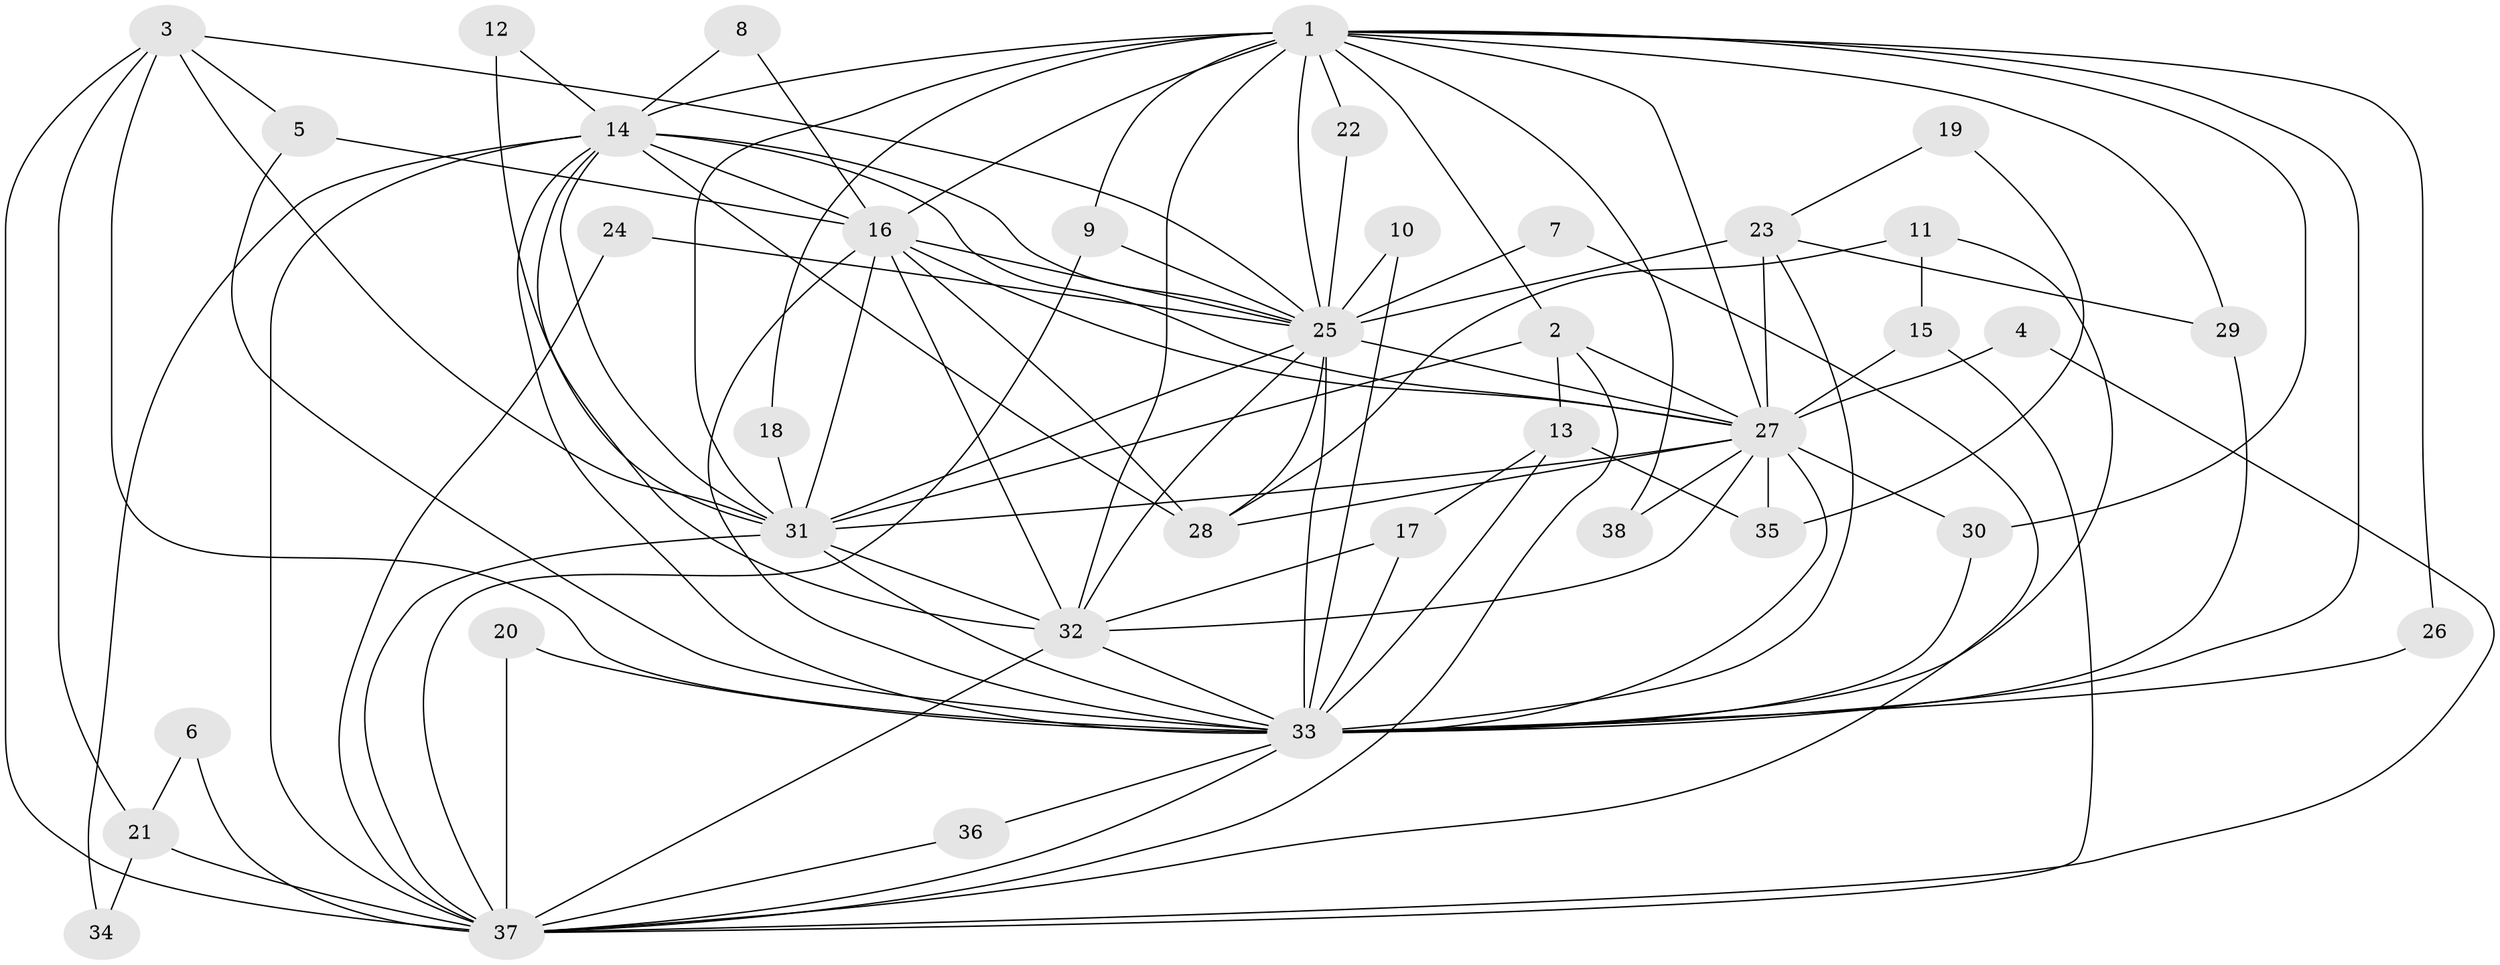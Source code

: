 // original degree distribution, {18: 0.02631578947368421, 13: 0.039473684210526314, 12: 0.013157894736842105, 20: 0.02631578947368421, 14: 0.013157894736842105, 24: 0.013157894736842105, 15: 0.013157894736842105, 4: 0.05263157894736842, 3: 0.14473684210526316, 7: 0.013157894736842105, 2: 0.5657894736842105, 5: 0.05263157894736842, 6: 0.02631578947368421}
// Generated by graph-tools (version 1.1) at 2025/25/03/09/25 03:25:40]
// undirected, 38 vertices, 103 edges
graph export_dot {
graph [start="1"]
  node [color=gray90,style=filled];
  1;
  2;
  3;
  4;
  5;
  6;
  7;
  8;
  9;
  10;
  11;
  12;
  13;
  14;
  15;
  16;
  17;
  18;
  19;
  20;
  21;
  22;
  23;
  24;
  25;
  26;
  27;
  28;
  29;
  30;
  31;
  32;
  33;
  34;
  35;
  36;
  37;
  38;
  1 -- 2 [weight=1.0];
  1 -- 9 [weight=1.0];
  1 -- 14 [weight=3.0];
  1 -- 16 [weight=2.0];
  1 -- 18 [weight=1.0];
  1 -- 22 [weight=1.0];
  1 -- 25 [weight=2.0];
  1 -- 26 [weight=1.0];
  1 -- 27 [weight=2.0];
  1 -- 29 [weight=1.0];
  1 -- 30 [weight=3.0];
  1 -- 31 [weight=3.0];
  1 -- 32 [weight=2.0];
  1 -- 33 [weight=4.0];
  1 -- 38 [weight=1.0];
  2 -- 13 [weight=1.0];
  2 -- 27 [weight=1.0];
  2 -- 31 [weight=1.0];
  2 -- 37 [weight=1.0];
  3 -- 5 [weight=1.0];
  3 -- 21 [weight=1.0];
  3 -- 25 [weight=1.0];
  3 -- 31 [weight=1.0];
  3 -- 33 [weight=1.0];
  3 -- 37 [weight=1.0];
  4 -- 27 [weight=1.0];
  4 -- 37 [weight=1.0];
  5 -- 16 [weight=1.0];
  5 -- 33 [weight=1.0];
  6 -- 21 [weight=1.0];
  6 -- 37 [weight=1.0];
  7 -- 25 [weight=1.0];
  7 -- 37 [weight=1.0];
  8 -- 14 [weight=1.0];
  8 -- 16 [weight=1.0];
  9 -- 25 [weight=1.0];
  9 -- 37 [weight=1.0];
  10 -- 25 [weight=1.0];
  10 -- 33 [weight=1.0];
  11 -- 15 [weight=1.0];
  11 -- 28 [weight=1.0];
  11 -- 33 [weight=1.0];
  12 -- 14 [weight=1.0];
  12 -- 31 [weight=1.0];
  13 -- 17 [weight=1.0];
  13 -- 33 [weight=2.0];
  13 -- 35 [weight=1.0];
  14 -- 16 [weight=1.0];
  14 -- 25 [weight=2.0];
  14 -- 27 [weight=1.0];
  14 -- 28 [weight=1.0];
  14 -- 31 [weight=1.0];
  14 -- 32 [weight=2.0];
  14 -- 33 [weight=2.0];
  14 -- 34 [weight=1.0];
  14 -- 37 [weight=1.0];
  15 -- 27 [weight=1.0];
  15 -- 37 [weight=1.0];
  16 -- 25 [weight=1.0];
  16 -- 27 [weight=1.0];
  16 -- 28 [weight=1.0];
  16 -- 31 [weight=1.0];
  16 -- 32 [weight=1.0];
  16 -- 33 [weight=2.0];
  17 -- 32 [weight=1.0];
  17 -- 33 [weight=1.0];
  18 -- 31 [weight=1.0];
  19 -- 23 [weight=1.0];
  19 -- 35 [weight=1.0];
  20 -- 33 [weight=1.0];
  20 -- 37 [weight=1.0];
  21 -- 34 [weight=1.0];
  21 -- 37 [weight=2.0];
  22 -- 25 [weight=1.0];
  23 -- 25 [weight=4.0];
  23 -- 27 [weight=1.0];
  23 -- 29 [weight=1.0];
  23 -- 33 [weight=1.0];
  24 -- 25 [weight=1.0];
  24 -- 37 [weight=1.0];
  25 -- 27 [weight=1.0];
  25 -- 28 [weight=1.0];
  25 -- 31 [weight=1.0];
  25 -- 32 [weight=1.0];
  25 -- 33 [weight=2.0];
  26 -- 33 [weight=1.0];
  27 -- 28 [weight=1.0];
  27 -- 30 [weight=1.0];
  27 -- 31 [weight=1.0];
  27 -- 32 [weight=1.0];
  27 -- 33 [weight=4.0];
  27 -- 35 [weight=1.0];
  27 -- 38 [weight=1.0];
  29 -- 33 [weight=1.0];
  30 -- 33 [weight=1.0];
  31 -- 32 [weight=1.0];
  31 -- 33 [weight=3.0];
  31 -- 37 [weight=1.0];
  32 -- 33 [weight=3.0];
  32 -- 37 [weight=2.0];
  33 -- 36 [weight=1.0];
  33 -- 37 [weight=1.0];
  36 -- 37 [weight=1.0];
}
